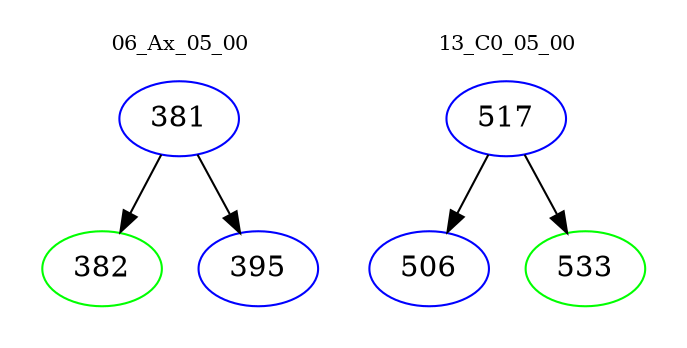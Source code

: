 digraph{
subgraph cluster_0 {
color = white
label = "06_Ax_05_00";
fontsize=10;
T0_381 [label="381", color="blue"]
T0_381 -> T0_382 [color="black"]
T0_382 [label="382", color="green"]
T0_381 -> T0_395 [color="black"]
T0_395 [label="395", color="blue"]
}
subgraph cluster_1 {
color = white
label = "13_C0_05_00";
fontsize=10;
T1_517 [label="517", color="blue"]
T1_517 -> T1_506 [color="black"]
T1_506 [label="506", color="blue"]
T1_517 -> T1_533 [color="black"]
T1_533 [label="533", color="green"]
}
}
